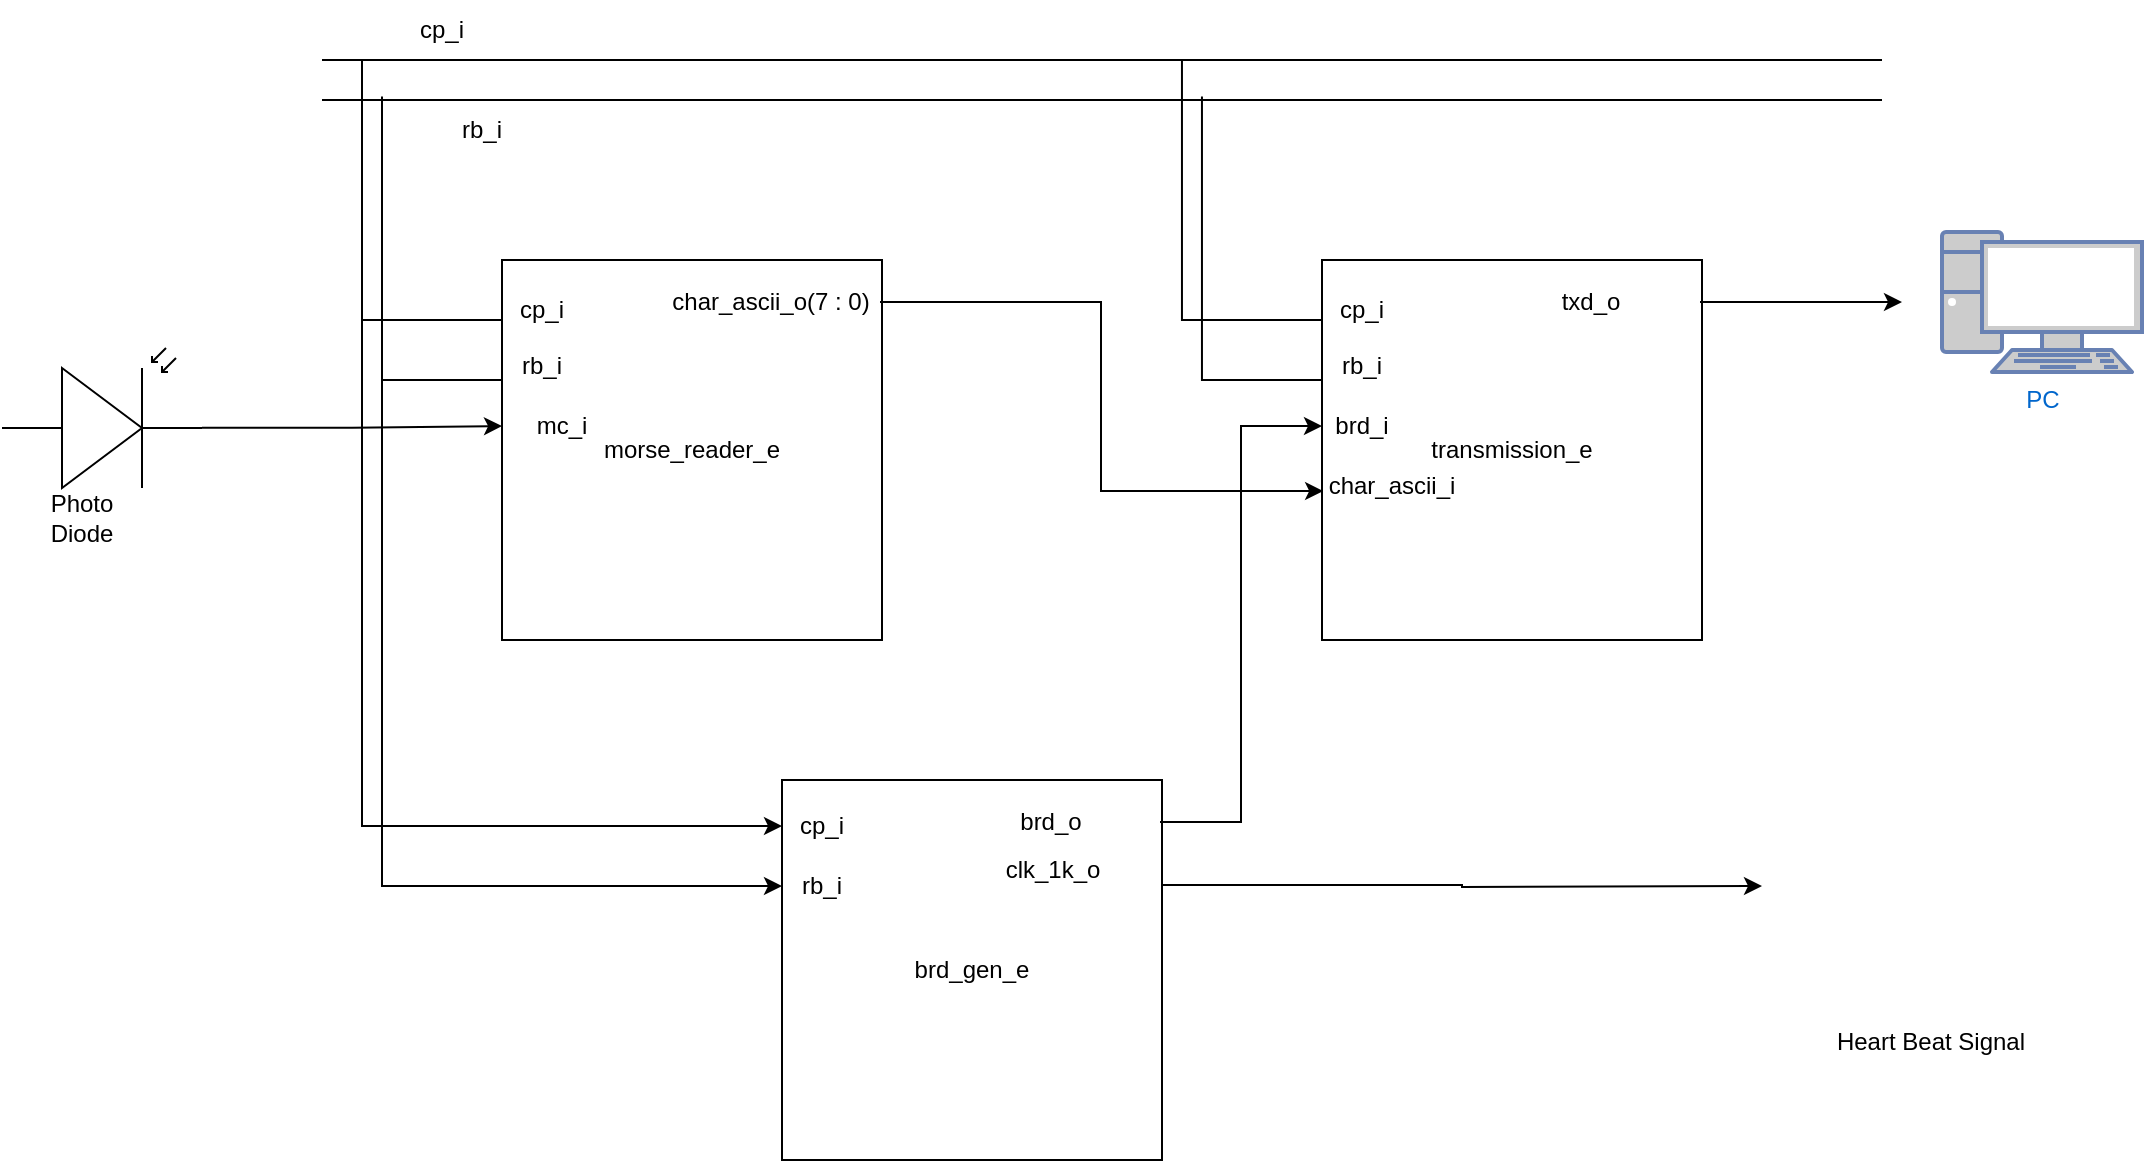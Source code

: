 <mxfile version="16.6.3" type="device"><diagram id="gx4HAirdf7vfDwEb8e--" name="Page-1"><mxGraphModel dx="2272" dy="675" grid="1" gridSize="10" guides="1" tooltips="1" connect="1" arrows="1" fold="1" page="1" pageScale="1" pageWidth="850" pageHeight="1100" math="0" shadow="0"><root><mxCell id="0"/><mxCell id="1" parent="0"/><mxCell id="pFaJuSzhmJ1KyGIB6KdM-1" value="morse_reader_e" style="whiteSpace=wrap;html=1;aspect=fixed;" vertex="1" parent="1"><mxGeometry x="110" y="150" width="190" height="190" as="geometry"/></mxCell><mxCell id="pFaJuSzhmJ1KyGIB6KdM-2" value="cp_i" style="text;html=1;strokeColor=none;fillColor=none;align=center;verticalAlign=middle;whiteSpace=wrap;rounded=0;" vertex="1" parent="1"><mxGeometry x="100" y="160" width="60" height="30" as="geometry"/></mxCell><mxCell id="pFaJuSzhmJ1KyGIB6KdM-3" value="rb_i" style="text;html=1;strokeColor=none;fillColor=none;align=center;verticalAlign=middle;whiteSpace=wrap;rounded=0;" vertex="1" parent="1"><mxGeometry x="100" y="188" width="60" height="30" as="geometry"/></mxCell><mxCell id="pFaJuSzhmJ1KyGIB6KdM-4" value="mc_i" style="text;html=1;strokeColor=none;fillColor=none;align=center;verticalAlign=middle;whiteSpace=wrap;rounded=0;" vertex="1" parent="1"><mxGeometry x="110" y="218" width="60" height="30" as="geometry"/></mxCell><mxCell id="pFaJuSzhmJ1KyGIB6KdM-29" style="edgeStyle=orthogonalEdgeStyle;rounded=0;orthogonalLoop=1;jettySize=auto;html=1;exitX=1;exitY=0.5;exitDx=0;exitDy=0;entryX=0.003;entryY=0.608;entryDx=0;entryDy=0;entryPerimeter=0;" edge="1" parent="1" source="pFaJuSzhmJ1KyGIB6KdM-5" target="pFaJuSzhmJ1KyGIB6KdM-16"><mxGeometry relative="1" as="geometry"/></mxCell><mxCell id="pFaJuSzhmJ1KyGIB6KdM-5" value="char_ascii_o(7 : 0)" style="text;html=1;strokeColor=none;fillColor=none;align=center;verticalAlign=middle;whiteSpace=wrap;rounded=0;" vertex="1" parent="1"><mxGeometry x="190" y="156" width="109" height="30" as="geometry"/></mxCell><mxCell id="pFaJuSzhmJ1KyGIB6KdM-7" value="" style="endArrow=none;html=1;rounded=0;" edge="1" parent="1"><mxGeometry width="50" height="50" relative="1" as="geometry"><mxPoint x="20" y="50" as="sourcePoint"/><mxPoint x="800" y="50" as="targetPoint"/></mxGeometry></mxCell><mxCell id="pFaJuSzhmJ1KyGIB6KdM-8" value="" style="endArrow=none;html=1;rounded=0;" edge="1" parent="1"><mxGeometry width="50" height="50" relative="1" as="geometry"><mxPoint x="20" y="70" as="sourcePoint"/><mxPoint x="800" y="70" as="targetPoint"/></mxGeometry></mxCell><mxCell id="pFaJuSzhmJ1KyGIB6KdM-9" value="cp_i" style="text;html=1;strokeColor=none;fillColor=none;align=center;verticalAlign=middle;whiteSpace=wrap;rounded=0;" vertex="1" parent="1"><mxGeometry x="50" y="20" width="60" height="30" as="geometry"/></mxCell><mxCell id="pFaJuSzhmJ1KyGIB6KdM-10" value="rb_i" style="text;html=1;strokeColor=none;fillColor=none;align=center;verticalAlign=middle;whiteSpace=wrap;rounded=0;" vertex="1" parent="1"><mxGeometry x="70" y="70" width="60" height="30" as="geometry"/></mxCell><mxCell id="pFaJuSzhmJ1KyGIB6KdM-11" value="" style="endArrow=none;html=1;rounded=0;entryX=0.167;entryY=0.667;entryDx=0;entryDy=0;entryPerimeter=0;" edge="1" parent="1"><mxGeometry width="50" height="50" relative="1" as="geometry"><mxPoint x="40" y="50" as="sourcePoint"/><mxPoint x="110.02" y="180.01" as="targetPoint"/><Array as="points"><mxPoint x="40" y="180"/></Array></mxGeometry></mxCell><mxCell id="pFaJuSzhmJ1KyGIB6KdM-12" value="" style="endArrow=none;html=1;rounded=0;entryX=0.167;entryY=0.733;entryDx=0;entryDy=0;entryPerimeter=0;" edge="1" parent="1"><mxGeometry width="50" height="50" relative="1" as="geometry"><mxPoint x="50" y="68.222" as="sourcePoint"/><mxPoint x="110.02" y="209.99" as="targetPoint"/><Array as="points"><mxPoint x="50" y="210"/></Array></mxGeometry></mxCell><mxCell id="pFaJuSzhmJ1KyGIB6KdM-14" style="edgeStyle=orthogonalEdgeStyle;rounded=0;orthogonalLoop=1;jettySize=auto;html=1;exitX=1;exitY=0.57;exitDx=0;exitDy=0;exitPerimeter=0;entryX=0;entryY=0.5;entryDx=0;entryDy=0;" edge="1" parent="1" source="pFaJuSzhmJ1KyGIB6KdM-13" target="pFaJuSzhmJ1KyGIB6KdM-4"><mxGeometry relative="1" as="geometry"/></mxCell><mxCell id="pFaJuSzhmJ1KyGIB6KdM-13" value="" style="verticalLabelPosition=bottom;shadow=0;dashed=0;align=center;html=1;verticalAlign=top;shape=mxgraph.electrical.opto_electronics.photodiode;pointerEvents=1;" vertex="1" parent="1"><mxGeometry x="-140" y="194" width="100" height="70" as="geometry"/></mxCell><mxCell id="pFaJuSzhmJ1KyGIB6KdM-15" value="Photo Diode" style="text;html=1;strokeColor=none;fillColor=none;align=center;verticalAlign=middle;whiteSpace=wrap;rounded=0;" vertex="1" parent="1"><mxGeometry x="-130" y="264" width="60" height="30" as="geometry"/></mxCell><mxCell id="pFaJuSzhmJ1KyGIB6KdM-16" value="transmission_e" style="whiteSpace=wrap;html=1;aspect=fixed;" vertex="1" parent="1"><mxGeometry x="520" y="150" width="190" height="190" as="geometry"/></mxCell><mxCell id="pFaJuSzhmJ1KyGIB6KdM-17" value="cp_i" style="text;html=1;strokeColor=none;fillColor=none;align=center;verticalAlign=middle;whiteSpace=wrap;rounded=0;" vertex="1" parent="1"><mxGeometry x="510" y="160" width="60" height="30" as="geometry"/></mxCell><mxCell id="pFaJuSzhmJ1KyGIB6KdM-18" value="rb_i" style="text;html=1;strokeColor=none;fillColor=none;align=center;verticalAlign=middle;whiteSpace=wrap;rounded=0;" vertex="1" parent="1"><mxGeometry x="510" y="188" width="60" height="30" as="geometry"/></mxCell><mxCell id="pFaJuSzhmJ1KyGIB6KdM-19" value="brd_i" style="text;html=1;strokeColor=none;fillColor=none;align=center;verticalAlign=middle;whiteSpace=wrap;rounded=0;" vertex="1" parent="1"><mxGeometry x="520" y="218" width="40" height="30" as="geometry"/></mxCell><mxCell id="pFaJuSzhmJ1KyGIB6KdM-36" style="edgeStyle=orthogonalEdgeStyle;rounded=0;orthogonalLoop=1;jettySize=auto;html=1;" edge="1" parent="1" source="pFaJuSzhmJ1KyGIB6KdM-20"><mxGeometry relative="1" as="geometry"><mxPoint x="810" y="171" as="targetPoint"/></mxGeometry></mxCell><mxCell id="pFaJuSzhmJ1KyGIB6KdM-20" value="txd_o" style="text;html=1;strokeColor=none;fillColor=none;align=center;verticalAlign=middle;whiteSpace=wrap;rounded=0;" vertex="1" parent="1"><mxGeometry x="600" y="156" width="109" height="30" as="geometry"/></mxCell><mxCell id="pFaJuSzhmJ1KyGIB6KdM-21" value="char_ascii_i" style="text;html=1;strokeColor=none;fillColor=none;align=center;verticalAlign=middle;whiteSpace=wrap;rounded=0;" vertex="1" parent="1"><mxGeometry x="535" y="248" width="40" height="30" as="geometry"/></mxCell><mxCell id="pFaJuSzhmJ1KyGIB6KdM-22" value="" style="endArrow=none;html=1;rounded=0;entryX=0.167;entryY=0.667;entryDx=0;entryDy=0;entryPerimeter=0;" edge="1" parent="1"><mxGeometry width="50" height="50" relative="1" as="geometry"><mxPoint x="449.98" y="50" as="sourcePoint"/><mxPoint x="520" y="180.01" as="targetPoint"/><Array as="points"><mxPoint x="449.98" y="180"/></Array></mxGeometry></mxCell><mxCell id="pFaJuSzhmJ1KyGIB6KdM-23" value="" style="endArrow=none;html=1;rounded=0;entryX=0.167;entryY=0.733;entryDx=0;entryDy=0;entryPerimeter=0;" edge="1" parent="1"><mxGeometry width="50" height="50" relative="1" as="geometry"><mxPoint x="459.98" y="68.222" as="sourcePoint"/><mxPoint x="520" y="209.99" as="targetPoint"/><Array as="points"><mxPoint x="459.98" y="210"/></Array></mxGeometry></mxCell><mxCell id="pFaJuSzhmJ1KyGIB6KdM-24" value="brd_gen_e" style="whiteSpace=wrap;html=1;aspect=fixed;" vertex="1" parent="1"><mxGeometry x="250" y="410" width="190" height="190" as="geometry"/></mxCell><mxCell id="pFaJuSzhmJ1KyGIB6KdM-25" value="cp_i" style="text;html=1;strokeColor=none;fillColor=none;align=center;verticalAlign=middle;whiteSpace=wrap;rounded=0;" vertex="1" parent="1"><mxGeometry x="250" y="418" width="40" height="30" as="geometry"/></mxCell><mxCell id="pFaJuSzhmJ1KyGIB6KdM-26" value="rb_i" style="text;html=1;strokeColor=none;fillColor=none;align=center;verticalAlign=middle;whiteSpace=wrap;rounded=0;" vertex="1" parent="1"><mxGeometry x="240" y="448" width="60" height="30" as="geometry"/></mxCell><mxCell id="pFaJuSzhmJ1KyGIB6KdM-31" style="edgeStyle=orthogonalEdgeStyle;rounded=0;orthogonalLoop=1;jettySize=auto;html=1;exitX=1;exitY=0.5;exitDx=0;exitDy=0;entryX=0;entryY=0.5;entryDx=0;entryDy=0;" edge="1" parent="1" source="pFaJuSzhmJ1KyGIB6KdM-28" target="pFaJuSzhmJ1KyGIB6KdM-19"><mxGeometry relative="1" as="geometry"/></mxCell><mxCell id="pFaJuSzhmJ1KyGIB6KdM-28" value="brd_o" style="text;html=1;strokeColor=none;fillColor=none;align=center;verticalAlign=middle;whiteSpace=wrap;rounded=0;" vertex="1" parent="1"><mxGeometry x="330" y="416" width="109" height="30" as="geometry"/></mxCell><mxCell id="pFaJuSzhmJ1KyGIB6KdM-32" style="edgeStyle=orthogonalEdgeStyle;rounded=0;orthogonalLoop=1;jettySize=auto;html=1;exitX=1;exitY=0.75;exitDx=0;exitDy=0;" edge="1" parent="1" source="pFaJuSzhmJ1KyGIB6KdM-30"><mxGeometry relative="1" as="geometry"><mxPoint x="740" y="463" as="targetPoint"/></mxGeometry></mxCell><mxCell id="pFaJuSzhmJ1KyGIB6KdM-30" value="clk_1k_o" style="text;html=1;strokeColor=none;fillColor=none;align=center;verticalAlign=middle;whiteSpace=wrap;rounded=0;" vertex="1" parent="1"><mxGeometry x="331" y="440" width="109" height="30" as="geometry"/></mxCell><mxCell id="pFaJuSzhmJ1KyGIB6KdM-34" value="" style="endArrow=classic;html=1;rounded=0;entryX=0;entryY=0.5;entryDx=0;entryDy=0;" edge="1" parent="1" target="pFaJuSzhmJ1KyGIB6KdM-25"><mxGeometry width="50" height="50" relative="1" as="geometry"><mxPoint x="40" y="180" as="sourcePoint"/><mxPoint x="630" y="300" as="targetPoint"/><Array as="points"><mxPoint x="40" y="433"/></Array></mxGeometry></mxCell><mxCell id="pFaJuSzhmJ1KyGIB6KdM-35" value="" style="endArrow=classic;html=1;rounded=0;" edge="1" parent="1"><mxGeometry width="50" height="50" relative="1" as="geometry"><mxPoint x="50" y="210" as="sourcePoint"/><mxPoint x="250" y="463" as="targetPoint"/><Array as="points"><mxPoint x="50" y="463"/></Array></mxGeometry></mxCell><mxCell id="pFaJuSzhmJ1KyGIB6KdM-37" value="PC" style="fontColor=#0066CC;verticalAlign=top;verticalLabelPosition=bottom;labelPosition=center;align=center;html=1;outlineConnect=0;fillColor=#CCCCCC;strokeColor=#6881B3;gradientColor=none;gradientDirection=north;strokeWidth=2;shape=mxgraph.networks.pc;" vertex="1" parent="1"><mxGeometry x="830" y="136" width="100" height="70" as="geometry"/></mxCell><mxCell id="pFaJuSzhmJ1KyGIB6KdM-38" value="Heart Beat Signal" style="shape=image;html=1;verticalAlign=top;verticalLabelPosition=bottom;labelBackgroundColor=#ffffff;imageAspect=0;aspect=fixed;image=https://cdn1.iconfinder.com/data/icons/dompicon-glyph-fitness-diet/256/heart-beat-pulse-fitness-diet-128.png" vertex="1" parent="1"><mxGeometry x="760" y="399" width="128" height="128" as="geometry"/></mxCell></root></mxGraphModel></diagram></mxfile>